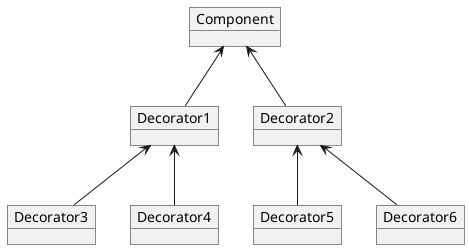 @startuml

object Component
object Decorator1
object Decorator2
object Decorator3
object Decorator4
object Decorator5
object Decorator6

Component <-- Decorator1
Component <-- Decorator2
Decorator1 <-- Decorator3
Decorator1 <-- Decorator4
Decorator2 <-- Decorator5
Decorator2 <-- Decorator6

@enduml